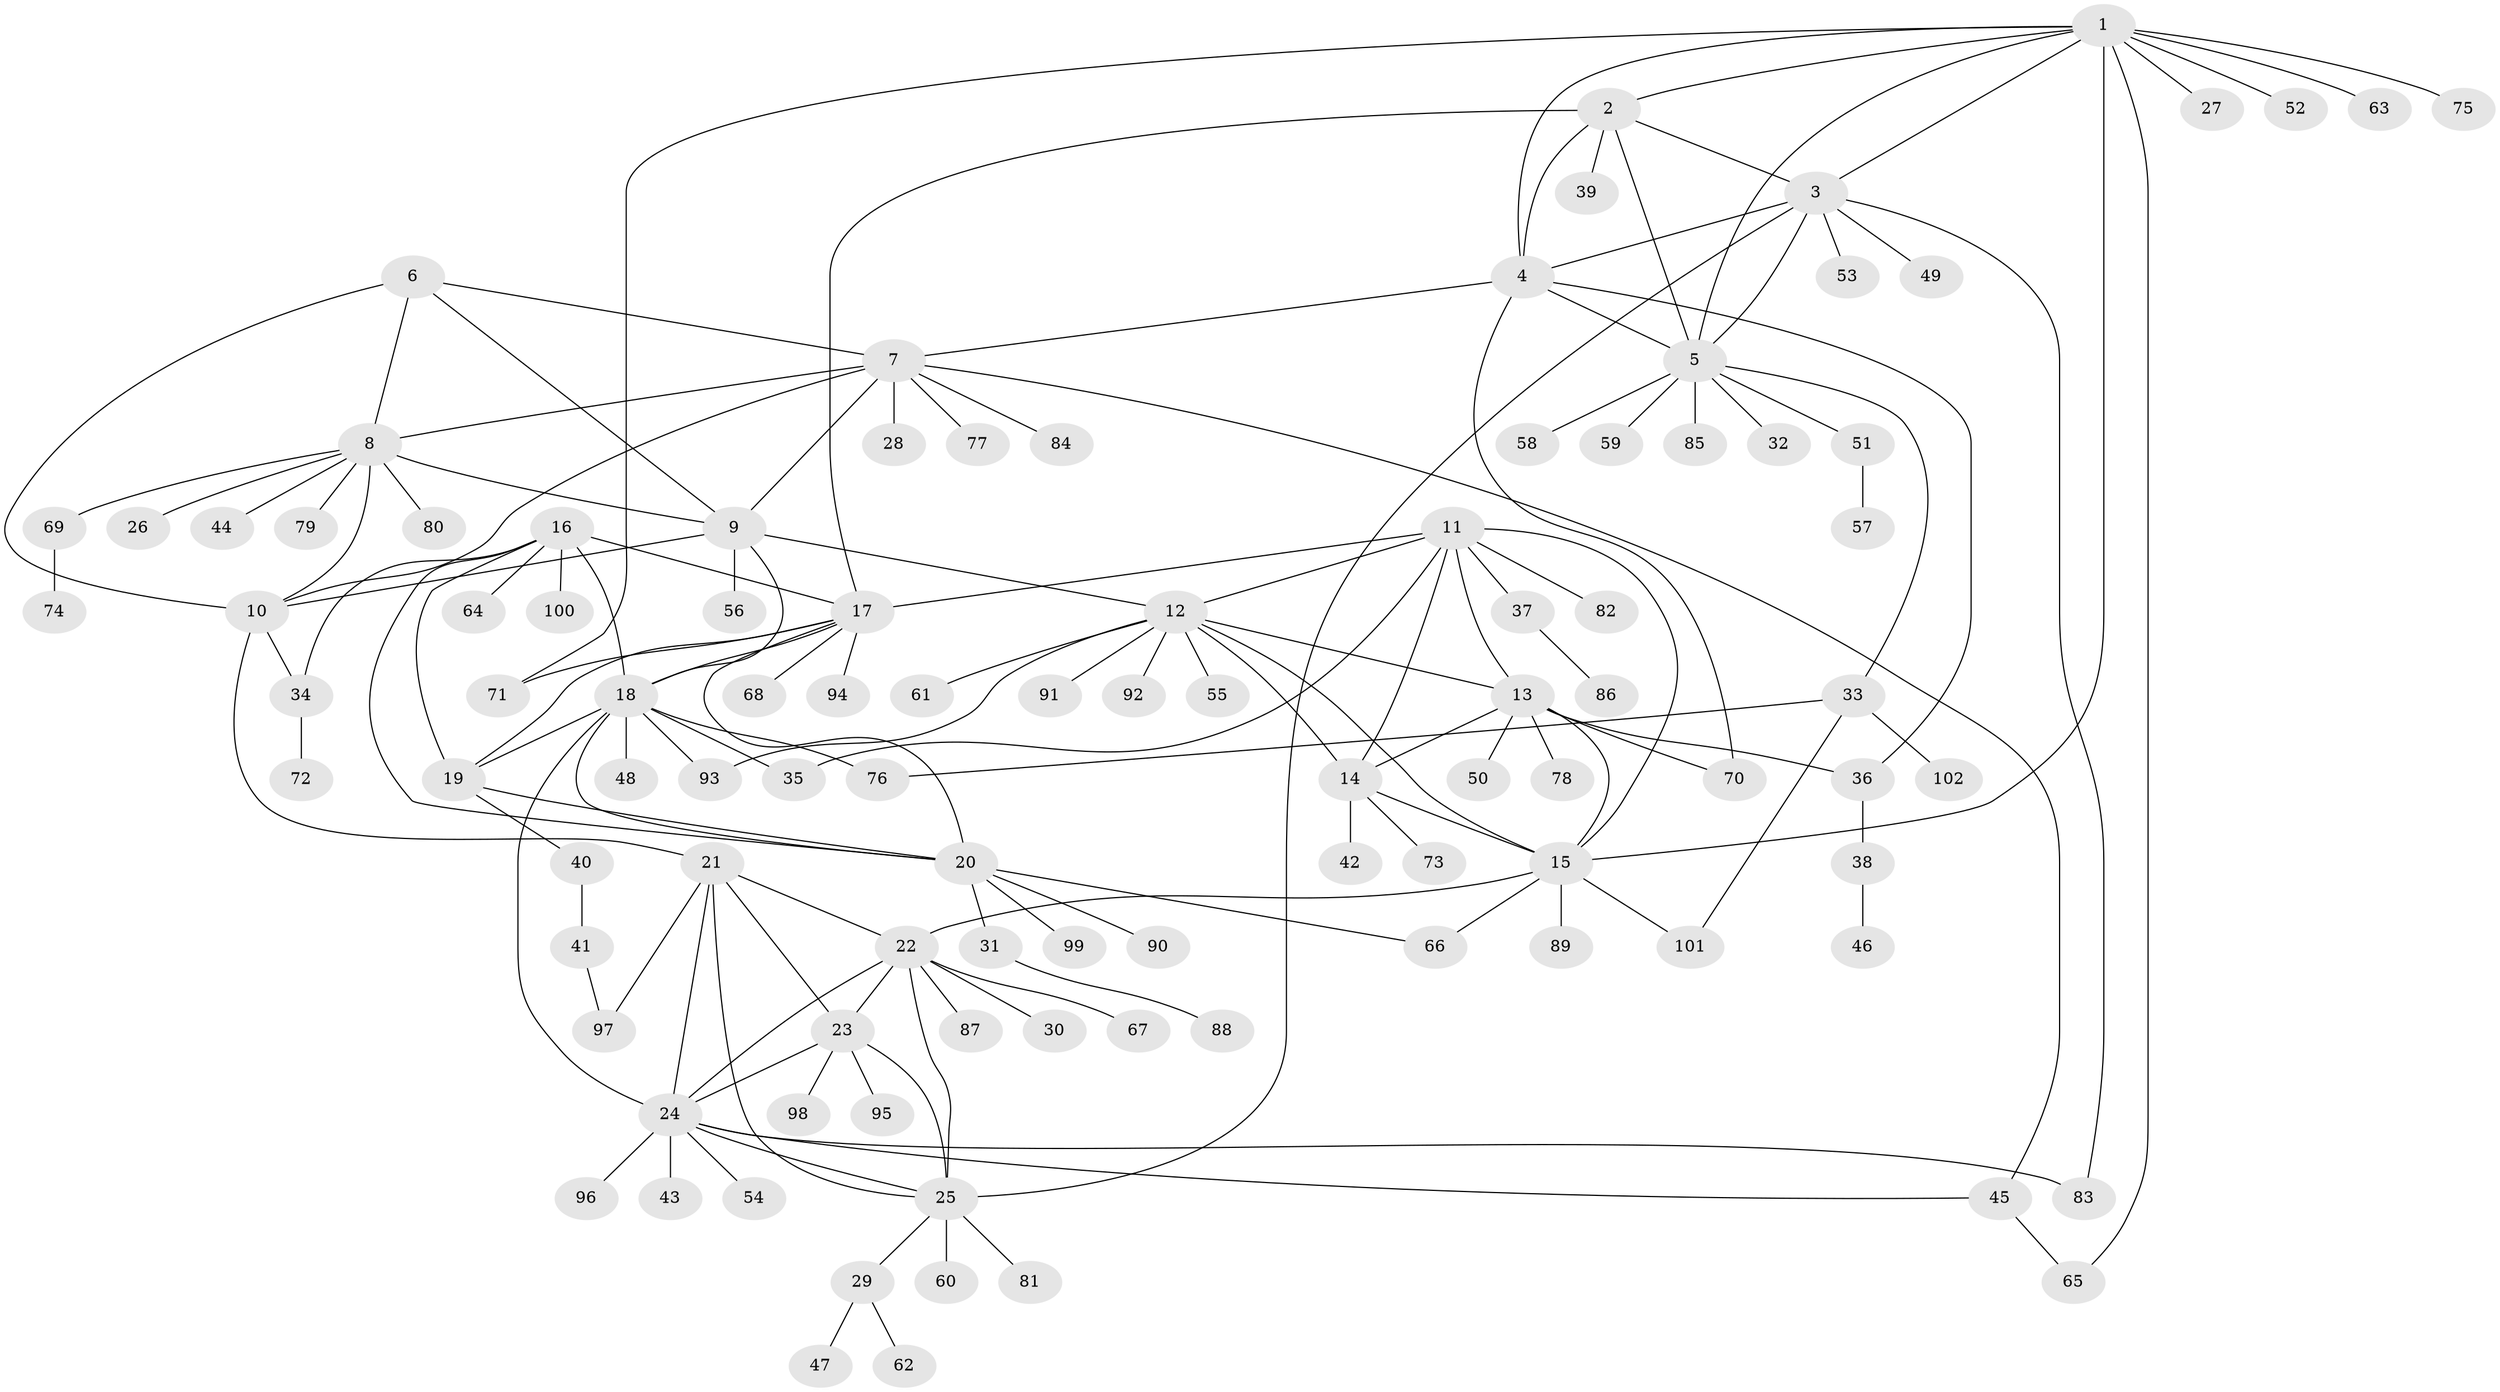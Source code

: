 // coarse degree distribution, {9: 0.06329113924050633, 8: 0.02531645569620253, 7: 0.06329113924050633, 4: 0.0379746835443038, 10: 0.012658227848101266, 13: 0.012658227848101266, 12: 0.012658227848101266, 6: 0.012658227848101266, 5: 0.012658227848101266, 1: 0.6075949367088608, 2: 0.11392405063291139, 3: 0.02531645569620253}
// Generated by graph-tools (version 1.1) at 2025/42/03/06/25 10:42:15]
// undirected, 102 vertices, 150 edges
graph export_dot {
graph [start="1"]
  node [color=gray90,style=filled];
  1;
  2;
  3;
  4;
  5;
  6;
  7;
  8;
  9;
  10;
  11;
  12;
  13;
  14;
  15;
  16;
  17;
  18;
  19;
  20;
  21;
  22;
  23;
  24;
  25;
  26;
  27;
  28;
  29;
  30;
  31;
  32;
  33;
  34;
  35;
  36;
  37;
  38;
  39;
  40;
  41;
  42;
  43;
  44;
  45;
  46;
  47;
  48;
  49;
  50;
  51;
  52;
  53;
  54;
  55;
  56;
  57;
  58;
  59;
  60;
  61;
  62;
  63;
  64;
  65;
  66;
  67;
  68;
  69;
  70;
  71;
  72;
  73;
  74;
  75;
  76;
  77;
  78;
  79;
  80;
  81;
  82;
  83;
  84;
  85;
  86;
  87;
  88;
  89;
  90;
  91;
  92;
  93;
  94;
  95;
  96;
  97;
  98;
  99;
  100;
  101;
  102;
  1 -- 2;
  1 -- 3;
  1 -- 4;
  1 -- 5;
  1 -- 15;
  1 -- 27;
  1 -- 52;
  1 -- 63;
  1 -- 65;
  1 -- 71;
  1 -- 75;
  2 -- 3;
  2 -- 4;
  2 -- 5;
  2 -- 17;
  2 -- 39;
  3 -- 4;
  3 -- 5;
  3 -- 25;
  3 -- 49;
  3 -- 53;
  3 -- 83;
  4 -- 5;
  4 -- 7;
  4 -- 36;
  4 -- 70;
  5 -- 32;
  5 -- 33;
  5 -- 51;
  5 -- 58;
  5 -- 59;
  5 -- 85;
  6 -- 7;
  6 -- 8;
  6 -- 9;
  6 -- 10;
  7 -- 8;
  7 -- 9;
  7 -- 10;
  7 -- 28;
  7 -- 45;
  7 -- 77;
  7 -- 84;
  8 -- 9;
  8 -- 10;
  8 -- 26;
  8 -- 44;
  8 -- 69;
  8 -- 79;
  8 -- 80;
  9 -- 10;
  9 -- 12;
  9 -- 18;
  9 -- 56;
  10 -- 21;
  10 -- 34;
  11 -- 12;
  11 -- 13;
  11 -- 14;
  11 -- 15;
  11 -- 17;
  11 -- 35;
  11 -- 37;
  11 -- 82;
  12 -- 13;
  12 -- 14;
  12 -- 15;
  12 -- 55;
  12 -- 61;
  12 -- 91;
  12 -- 92;
  12 -- 93;
  13 -- 14;
  13 -- 15;
  13 -- 36;
  13 -- 50;
  13 -- 70;
  13 -- 78;
  14 -- 15;
  14 -- 42;
  14 -- 73;
  15 -- 22;
  15 -- 66;
  15 -- 89;
  15 -- 101;
  16 -- 17;
  16 -- 18;
  16 -- 19;
  16 -- 20;
  16 -- 34;
  16 -- 64;
  16 -- 100;
  17 -- 18;
  17 -- 19;
  17 -- 20;
  17 -- 68;
  17 -- 71;
  17 -- 94;
  18 -- 19;
  18 -- 20;
  18 -- 24;
  18 -- 35;
  18 -- 48;
  18 -- 76;
  18 -- 93;
  19 -- 20;
  19 -- 40;
  20 -- 31;
  20 -- 66;
  20 -- 90;
  20 -- 99;
  21 -- 22;
  21 -- 23;
  21 -- 24;
  21 -- 25;
  21 -- 97;
  22 -- 23;
  22 -- 24;
  22 -- 25;
  22 -- 30;
  22 -- 67;
  22 -- 87;
  23 -- 24;
  23 -- 25;
  23 -- 95;
  23 -- 98;
  24 -- 25;
  24 -- 43;
  24 -- 45;
  24 -- 54;
  24 -- 83;
  24 -- 96;
  25 -- 29;
  25 -- 60;
  25 -- 81;
  29 -- 47;
  29 -- 62;
  31 -- 88;
  33 -- 76;
  33 -- 101;
  33 -- 102;
  34 -- 72;
  36 -- 38;
  37 -- 86;
  38 -- 46;
  40 -- 41;
  41 -- 97;
  45 -- 65;
  51 -- 57;
  69 -- 74;
}
